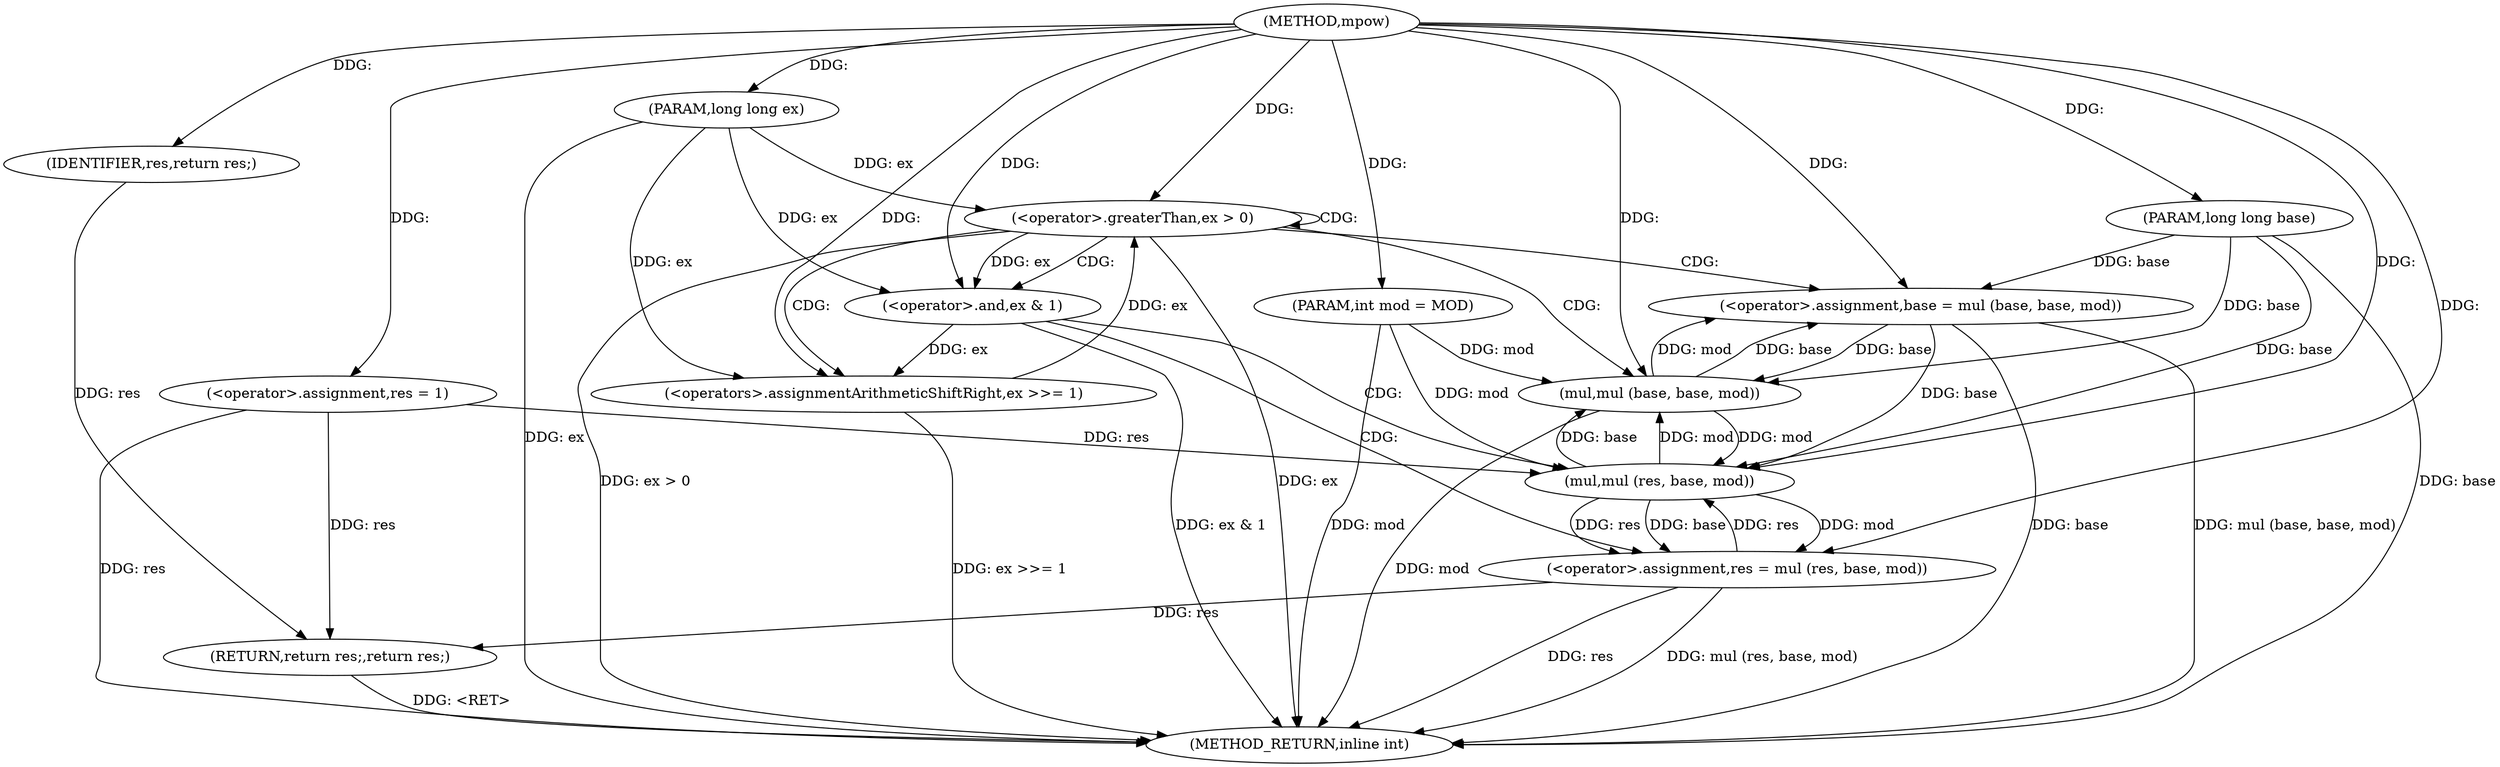 digraph "mpow" {  
"1000190" [label = "(METHOD,mpow)" ]
"1000225" [label = "(METHOD_RETURN,inline int)" ]
"1000191" [label = "(PARAM,long long base)" ]
"1000192" [label = "(PARAM,long long ex)" ]
"1000193" [label = "(PARAM,int mod = MOD)" ]
"1000196" [label = "(<operator>.assignment,res = 1)" ]
"1000223" [label = "(RETURN,return res;,return res;)" ]
"1000200" [label = "(<operator>.greaterThan,ex > 0)" ]
"1000203" [label = "(<operators>.assignmentArithmeticShiftRight,ex >>= 1)" ]
"1000224" [label = "(IDENTIFIER,res,return res;)" ]
"1000217" [label = "(<operator>.assignment,base = mul (base, base, mod))" ]
"1000208" [label = "(<operator>.and,ex & 1)" ]
"1000211" [label = "(<operator>.assignment,res = mul (res, base, mod))" ]
"1000219" [label = "(mul,mul (base, base, mod))" ]
"1000213" [label = "(mul,mul (res, base, mod))" ]
  "1000223" -> "1000225"  [ label = "DDG: <RET>"] 
  "1000191" -> "1000225"  [ label = "DDG: base"] 
  "1000192" -> "1000225"  [ label = "DDG: ex"] 
  "1000193" -> "1000225"  [ label = "DDG: mod"] 
  "1000196" -> "1000225"  [ label = "DDG: res"] 
  "1000200" -> "1000225"  [ label = "DDG: ex"] 
  "1000200" -> "1000225"  [ label = "DDG: ex > 0"] 
  "1000208" -> "1000225"  [ label = "DDG: ex & 1"] 
  "1000211" -> "1000225"  [ label = "DDG: res"] 
  "1000211" -> "1000225"  [ label = "DDG: mul (res, base, mod)"] 
  "1000217" -> "1000225"  [ label = "DDG: base"] 
  "1000219" -> "1000225"  [ label = "DDG: mod"] 
  "1000217" -> "1000225"  [ label = "DDG: mul (base, base, mod)"] 
  "1000203" -> "1000225"  [ label = "DDG: ex >>= 1"] 
  "1000190" -> "1000191"  [ label = "DDG: "] 
  "1000190" -> "1000192"  [ label = "DDG: "] 
  "1000190" -> "1000193"  [ label = "DDG: "] 
  "1000190" -> "1000196"  [ label = "DDG: "] 
  "1000224" -> "1000223"  [ label = "DDG: res"] 
  "1000196" -> "1000223"  [ label = "DDG: res"] 
  "1000211" -> "1000223"  [ label = "DDG: res"] 
  "1000190" -> "1000224"  [ label = "DDG: "] 
  "1000203" -> "1000200"  [ label = "DDG: ex"] 
  "1000192" -> "1000200"  [ label = "DDG: ex"] 
  "1000190" -> "1000200"  [ label = "DDG: "] 
  "1000208" -> "1000203"  [ label = "DDG: ex"] 
  "1000192" -> "1000203"  [ label = "DDG: ex"] 
  "1000190" -> "1000203"  [ label = "DDG: "] 
  "1000219" -> "1000217"  [ label = "DDG: mod"] 
  "1000219" -> "1000217"  [ label = "DDG: base"] 
  "1000213" -> "1000211"  [ label = "DDG: base"] 
  "1000213" -> "1000211"  [ label = "DDG: mod"] 
  "1000213" -> "1000211"  [ label = "DDG: res"] 
  "1000191" -> "1000217"  [ label = "DDG: base"] 
  "1000190" -> "1000217"  [ label = "DDG: "] 
  "1000200" -> "1000208"  [ label = "DDG: ex"] 
  "1000192" -> "1000208"  [ label = "DDG: ex"] 
  "1000190" -> "1000208"  [ label = "DDG: "] 
  "1000190" -> "1000211"  [ label = "DDG: "] 
  "1000213" -> "1000219"  [ label = "DDG: base"] 
  "1000217" -> "1000219"  [ label = "DDG: base"] 
  "1000191" -> "1000219"  [ label = "DDG: base"] 
  "1000190" -> "1000219"  [ label = "DDG: "] 
  "1000213" -> "1000219"  [ label = "DDG: mod"] 
  "1000193" -> "1000219"  [ label = "DDG: mod"] 
  "1000196" -> "1000213"  [ label = "DDG: res"] 
  "1000211" -> "1000213"  [ label = "DDG: res"] 
  "1000190" -> "1000213"  [ label = "DDG: "] 
  "1000217" -> "1000213"  [ label = "DDG: base"] 
  "1000191" -> "1000213"  [ label = "DDG: base"] 
  "1000219" -> "1000213"  [ label = "DDG: mod"] 
  "1000193" -> "1000213"  [ label = "DDG: mod"] 
  "1000200" -> "1000200"  [ label = "CDG: "] 
  "1000200" -> "1000208"  [ label = "CDG: "] 
  "1000200" -> "1000217"  [ label = "CDG: "] 
  "1000200" -> "1000203"  [ label = "CDG: "] 
  "1000200" -> "1000219"  [ label = "CDG: "] 
  "1000208" -> "1000213"  [ label = "CDG: "] 
  "1000208" -> "1000211"  [ label = "CDG: "] 
}
